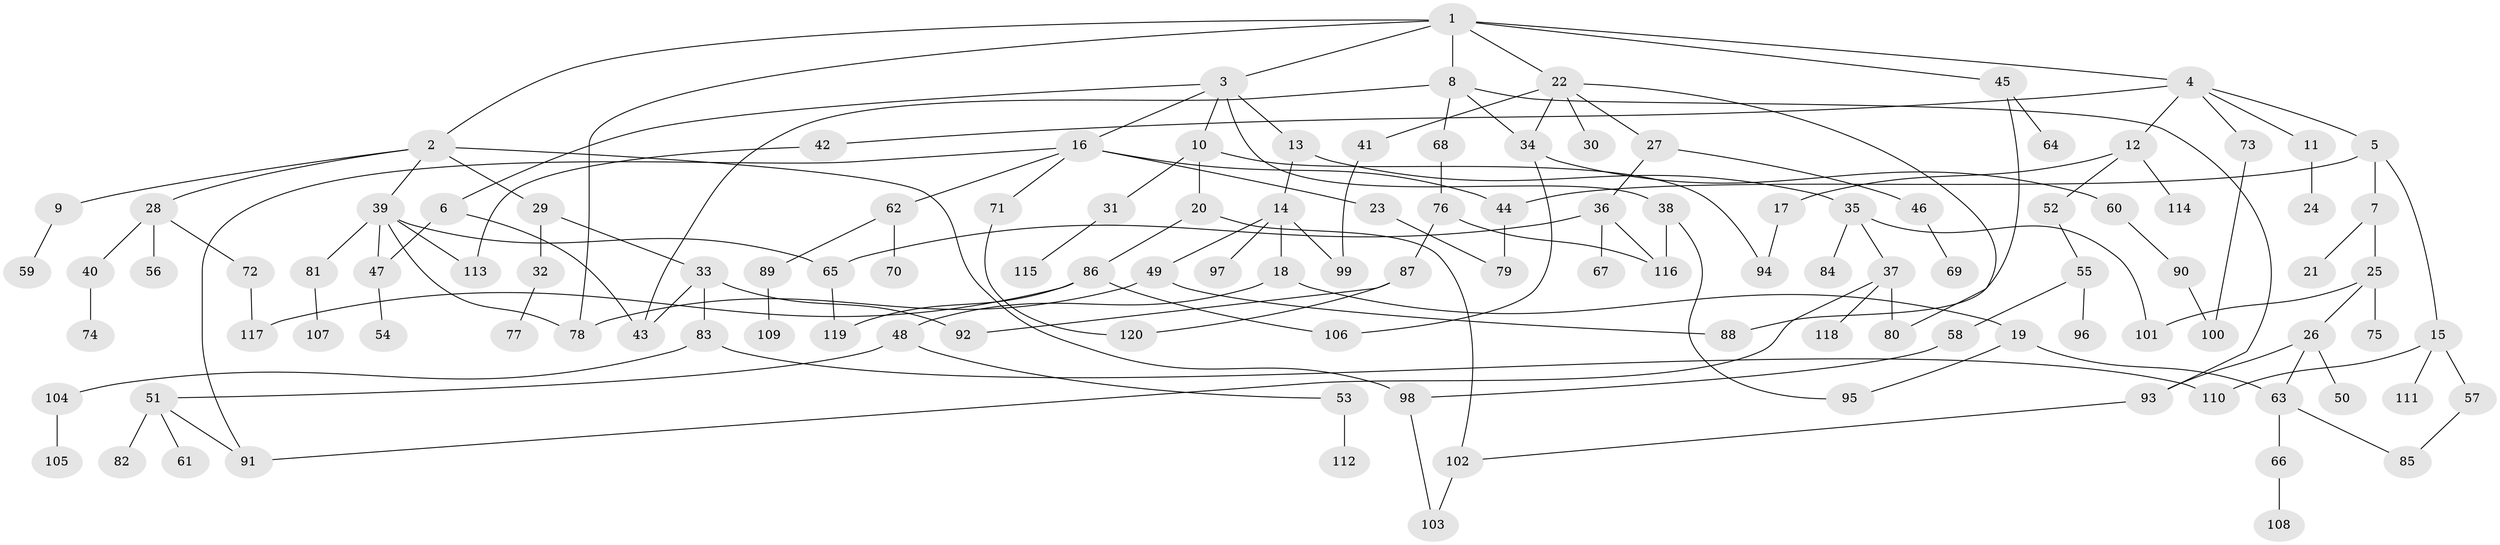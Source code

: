 // coarse degree distribution, {8: 0.0125, 6: 0.075, 7: 0.025, 5: 0.0625, 4: 0.05, 2: 0.2375, 3: 0.2625, 1: 0.275}
// Generated by graph-tools (version 1.1) at 2025/41/03/06/25 10:41:30]
// undirected, 120 vertices, 152 edges
graph export_dot {
graph [start="1"]
  node [color=gray90,style=filled];
  1;
  2;
  3;
  4;
  5;
  6;
  7;
  8;
  9;
  10;
  11;
  12;
  13;
  14;
  15;
  16;
  17;
  18;
  19;
  20;
  21;
  22;
  23;
  24;
  25;
  26;
  27;
  28;
  29;
  30;
  31;
  32;
  33;
  34;
  35;
  36;
  37;
  38;
  39;
  40;
  41;
  42;
  43;
  44;
  45;
  46;
  47;
  48;
  49;
  50;
  51;
  52;
  53;
  54;
  55;
  56;
  57;
  58;
  59;
  60;
  61;
  62;
  63;
  64;
  65;
  66;
  67;
  68;
  69;
  70;
  71;
  72;
  73;
  74;
  75;
  76;
  77;
  78;
  79;
  80;
  81;
  82;
  83;
  84;
  85;
  86;
  87;
  88;
  89;
  90;
  91;
  92;
  93;
  94;
  95;
  96;
  97;
  98;
  99;
  100;
  101;
  102;
  103;
  104;
  105;
  106;
  107;
  108;
  109;
  110;
  111;
  112;
  113;
  114;
  115;
  116;
  117;
  118;
  119;
  120;
  1 -- 2;
  1 -- 3;
  1 -- 4;
  1 -- 8;
  1 -- 22;
  1 -- 45;
  1 -- 78;
  2 -- 9;
  2 -- 28;
  2 -- 29;
  2 -- 39;
  2 -- 98;
  3 -- 6;
  3 -- 10;
  3 -- 13;
  3 -- 16;
  3 -- 38;
  4 -- 5;
  4 -- 11;
  4 -- 12;
  4 -- 42;
  4 -- 73;
  5 -- 7;
  5 -- 15;
  5 -- 44;
  6 -- 43;
  6 -- 47;
  7 -- 21;
  7 -- 25;
  8 -- 34;
  8 -- 68;
  8 -- 93;
  8 -- 43;
  9 -- 59;
  10 -- 20;
  10 -- 31;
  10 -- 94;
  11 -- 24;
  12 -- 17;
  12 -- 52;
  12 -- 114;
  13 -- 14;
  13 -- 35;
  14 -- 18;
  14 -- 49;
  14 -- 97;
  14 -- 99;
  15 -- 57;
  15 -- 110;
  15 -- 111;
  16 -- 23;
  16 -- 62;
  16 -- 71;
  16 -- 91;
  16 -- 44;
  17 -- 94;
  18 -- 19;
  18 -- 48;
  19 -- 63;
  19 -- 95;
  20 -- 86;
  20 -- 102;
  22 -- 27;
  22 -- 30;
  22 -- 41;
  22 -- 80;
  22 -- 34;
  23 -- 79;
  25 -- 26;
  25 -- 75;
  25 -- 101;
  26 -- 50;
  26 -- 93;
  26 -- 63;
  27 -- 36;
  27 -- 46;
  28 -- 40;
  28 -- 56;
  28 -- 72;
  29 -- 32;
  29 -- 33;
  31 -- 115;
  32 -- 77;
  33 -- 83;
  33 -- 92;
  33 -- 43;
  34 -- 60;
  34 -- 106;
  35 -- 37;
  35 -- 84;
  35 -- 101;
  36 -- 65;
  36 -- 67;
  36 -- 116;
  37 -- 118;
  37 -- 80;
  37 -- 91;
  38 -- 95;
  38 -- 116;
  39 -- 81;
  39 -- 113;
  39 -- 78;
  39 -- 65;
  39 -- 47;
  40 -- 74;
  41 -- 99;
  42 -- 113;
  44 -- 79;
  45 -- 64;
  45 -- 88;
  46 -- 69;
  47 -- 54;
  48 -- 51;
  48 -- 53;
  49 -- 78;
  49 -- 88;
  51 -- 61;
  51 -- 82;
  51 -- 91;
  52 -- 55;
  53 -- 112;
  55 -- 58;
  55 -- 96;
  57 -- 85;
  58 -- 98;
  60 -- 90;
  62 -- 70;
  62 -- 89;
  63 -- 66;
  63 -- 85;
  65 -- 119;
  66 -- 108;
  68 -- 76;
  71 -- 120;
  72 -- 117;
  73 -- 100;
  76 -- 87;
  76 -- 116;
  81 -- 107;
  83 -- 104;
  83 -- 110;
  86 -- 106;
  86 -- 119;
  86 -- 117;
  87 -- 92;
  87 -- 120;
  89 -- 109;
  90 -- 100;
  93 -- 102;
  98 -- 103;
  102 -- 103;
  104 -- 105;
}
